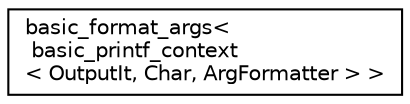 digraph "Graphical Class Hierarchy"
{
  edge [fontname="Helvetica",fontsize="10",labelfontname="Helvetica",labelfontsize="10"];
  node [fontname="Helvetica",fontsize="10",shape=record];
  rankdir="LR";
  Node1 [label="basic_format_args\<\l basic_printf_context\l\< OutputIt, Char, ArgFormatter \> \>",height=0.2,width=0.4,color="black", fillcolor="white", style="filled",URL="$classbasic__format__args.html"];
}
